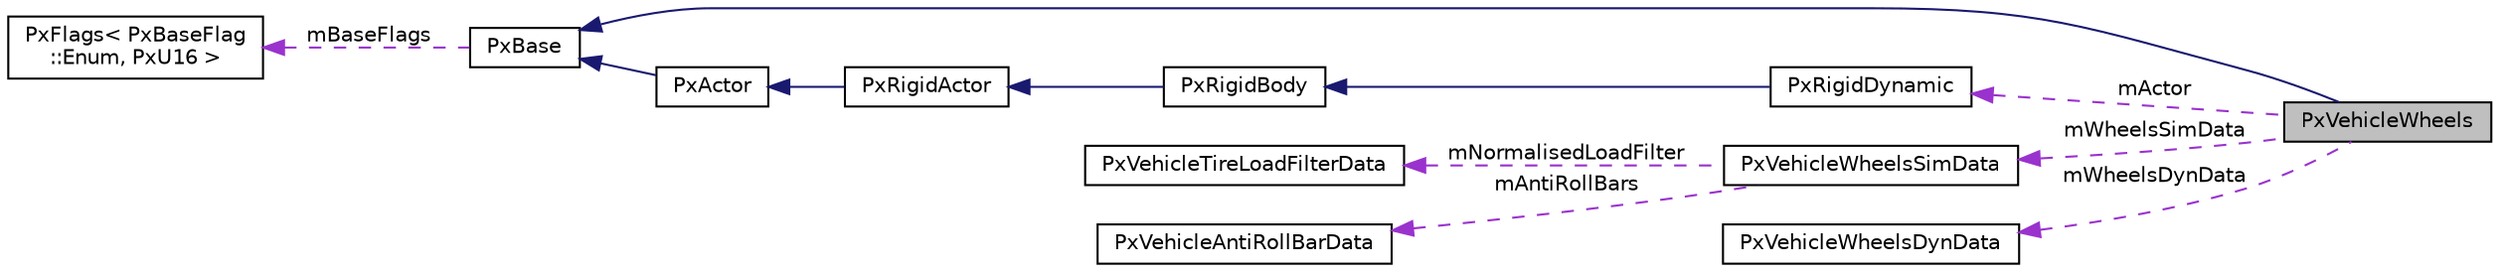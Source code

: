 digraph "PxVehicleWheels"
{
  edge [fontname="Helvetica",fontsize="10",labelfontname="Helvetica",labelfontsize="10"];
  node [fontname="Helvetica",fontsize="10",shape=record];
  rankdir="LR";
  Node7 [label="PxVehicleWheels",height=0.2,width=0.4,color="black", fillcolor="grey75", style="filled", fontcolor="black"];
  Node8 -> Node7 [dir="back",color="midnightblue",fontsize="10",style="solid",fontname="Helvetica"];
  Node8 [label="PxBase",height=0.2,width=0.4,color="black", fillcolor="white", style="filled",URL="$classPxBase.html",tooltip="Base class for objects that can be members of a PxCollection. "];
  Node9 -> Node8 [dir="back",color="darkorchid3",fontsize="10",style="dashed",label=" mBaseFlags" ,fontname="Helvetica"];
  Node9 [label="PxFlags\< PxBaseFlag\l::Enum, PxU16 \>",height=0.2,width=0.4,color="black", fillcolor="white", style="filled",URL="$classPxFlags.html"];
  Node10 -> Node7 [dir="back",color="darkorchid3",fontsize="10",style="dashed",label=" mWheelsSimData" ,fontname="Helvetica"];
  Node10 [label="PxVehicleWheelsSimData",height=0.2,width=0.4,color="black", fillcolor="white", style="filled",URL="$classPxVehicleWheelsSimData.html",tooltip="Data structure describing configuration data of a vehicle with up to 20 wheels. "];
  Node11 -> Node10 [dir="back",color="darkorchid3",fontsize="10",style="dashed",label=" mNormalisedLoadFilter" ,fontname="Helvetica"];
  Node11 [label="PxVehicleTireLoadFilterData",height=0.2,width=0.4,color="black", fillcolor="white", style="filled",URL="$classPxVehicleTireLoadFilterData.html",tooltip="Tire load variation can be strongly dependent on the time-step so it is a good idea to filter it to g..."];
  Node12 -> Node10 [dir="back",color="darkorchid3",fontsize="10",style="dashed",label=" mAntiRollBars" ,fontname="Helvetica"];
  Node12 [label="PxVehicleAntiRollBarData",height=0.2,width=0.4,color="black", fillcolor="white", style="filled",URL="$classPxVehicleAntiRollBarData.html"];
  Node13 -> Node7 [dir="back",color="darkorchid3",fontsize="10",style="dashed",label=" mActor" ,fontname="Helvetica"];
  Node13 [label="PxRigidDynamic",height=0.2,width=0.4,color="black", fillcolor="white", style="filled",URL="$classPxRigidDynamic.html",tooltip="PxRigidDynamic represents a dynamic rigid simulation object in the physics SDK. "];
  Node14 -> Node13 [dir="back",color="midnightblue",fontsize="10",style="solid",fontname="Helvetica"];
  Node14 [label="PxRigidBody",height=0.2,width=0.4,color="black", fillcolor="white", style="filled",URL="$classPxRigidBody.html",tooltip="PxRigidBody is a base class shared between dynamic rigid body objects. "];
  Node15 -> Node14 [dir="back",color="midnightblue",fontsize="10",style="solid",fontname="Helvetica"];
  Node15 [label="PxRigidActor",height=0.2,width=0.4,color="black", fillcolor="white", style="filled",URL="$classPxRigidActor.html",tooltip="PxRigidActor represents a base class shared between dynamic and static rigid bodies in the physics SD..."];
  Node16 -> Node15 [dir="back",color="midnightblue",fontsize="10",style="solid",fontname="Helvetica"];
  Node16 [label="PxActor",height=0.2,width=0.4,color="black", fillcolor="white", style="filled",URL="$classPxActor.html",tooltip="PxActor is the base class for the main simulation objects in the physics SDK. "];
  Node8 -> Node16 [dir="back",color="midnightblue",fontsize="10",style="solid",fontname="Helvetica"];
  Node17 -> Node7 [dir="back",color="darkorchid3",fontsize="10",style="dashed",label=" mWheelsDynData" ,fontname="Helvetica"];
  Node17 [label="PxVehicleWheelsDynData",height=0.2,width=0.4,color="black", fillcolor="white", style="filled",URL="$classPxVehicleWheelsDynData.html",tooltip="Data structure with instanced dynamics data for wheels. "];
}
